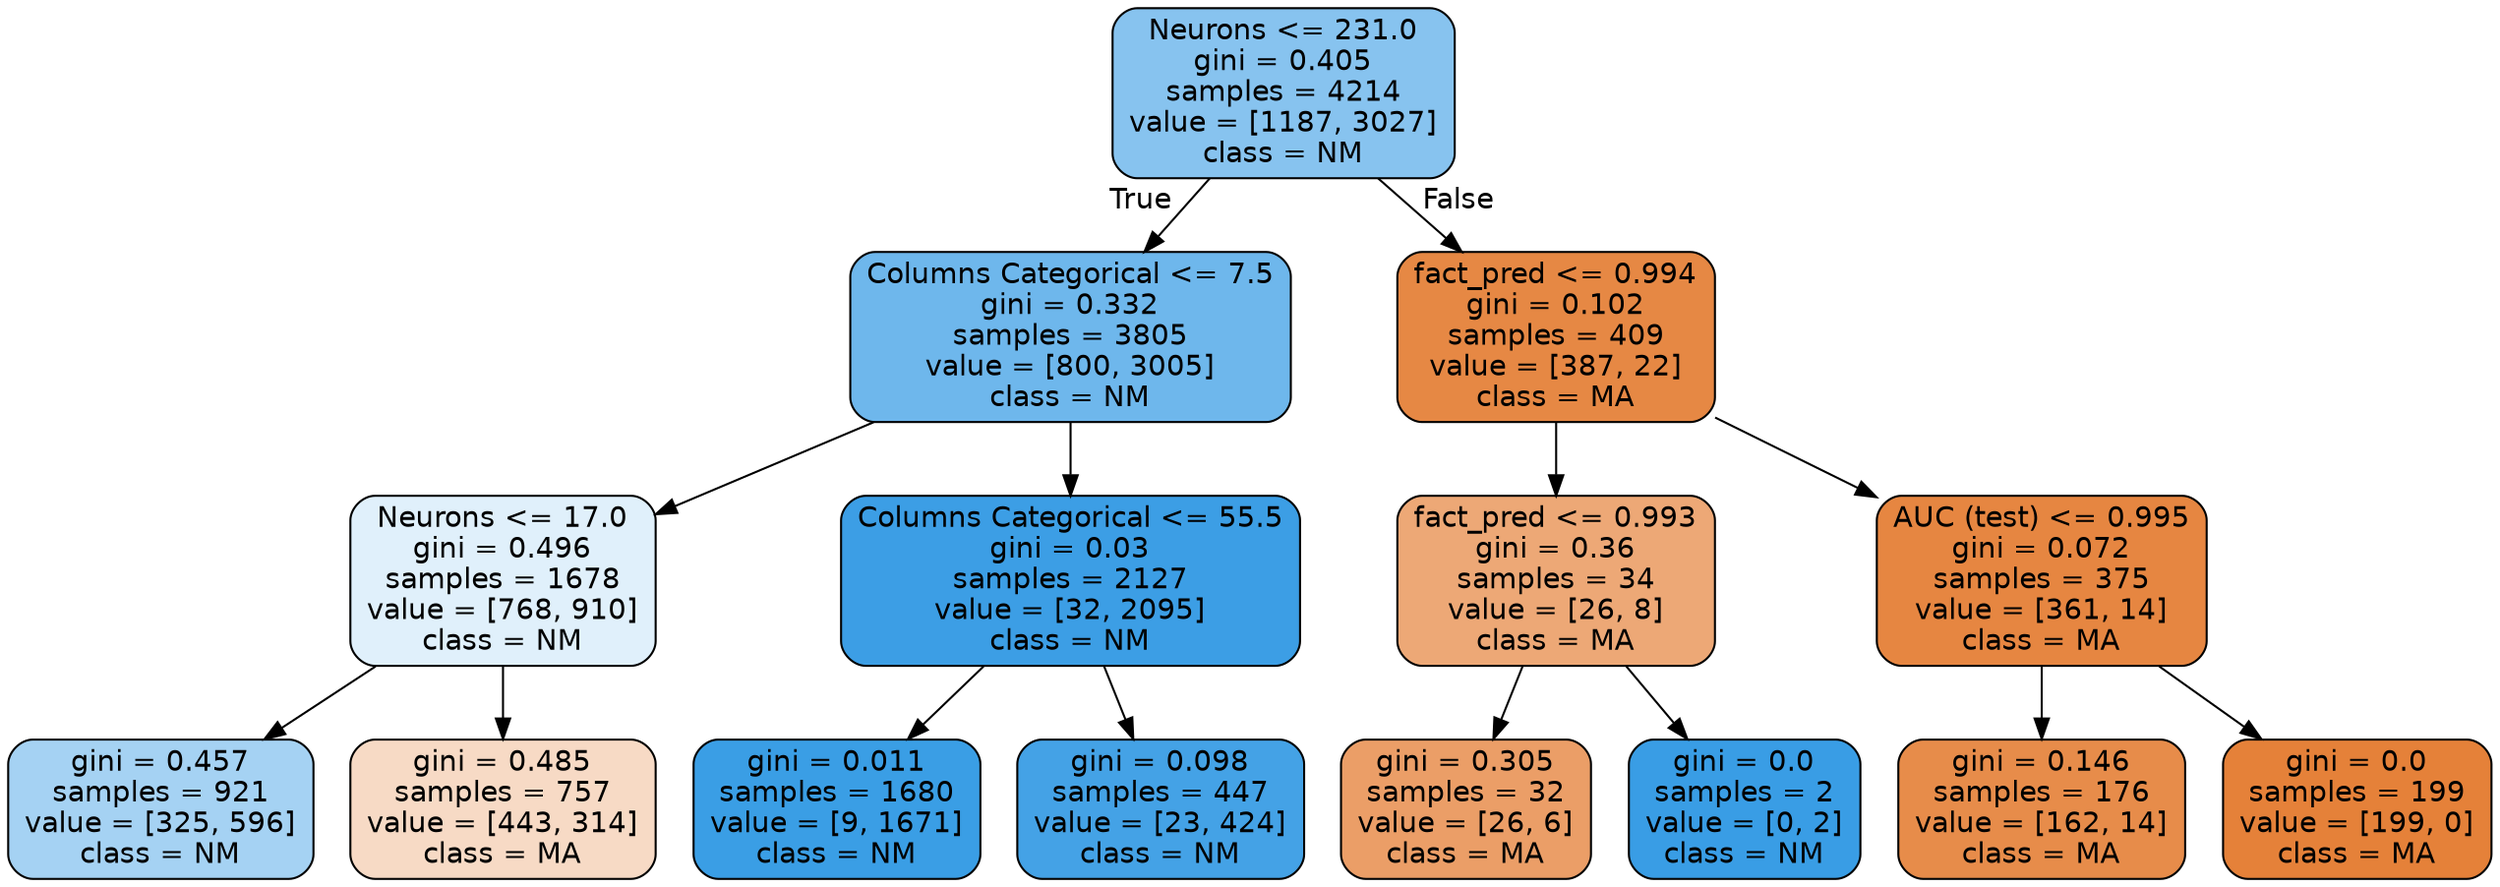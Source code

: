 digraph Tree {
node [shape=box, style="filled, rounded", color="black", fontname=helvetica] ;
edge [fontname=helvetica] ;
0 [label="Neurons <= 231.0\ngini = 0.405\nsamples = 4214\nvalue = [1187, 3027]\nclass = NM", fillcolor="#87c3ef"] ;
1 [label="Columns Categorical <= 7.5\ngini = 0.332\nsamples = 3805\nvalue = [800, 3005]\nclass = NM", fillcolor="#6eb7ec"] ;
0 -> 1 [labeldistance=2.5, labelangle=45, headlabel="True"] ;
2 [label="Neurons <= 17.0\ngini = 0.496\nsamples = 1678\nvalue = [768, 910]\nclass = NM", fillcolor="#e0f0fb"] ;
1 -> 2 ;
3 [label="gini = 0.457\nsamples = 921\nvalue = [325, 596]\nclass = NM", fillcolor="#a5d2f3"] ;
2 -> 3 ;
4 [label="gini = 0.485\nsamples = 757\nvalue = [443, 314]\nclass = MA", fillcolor="#f7dac5"] ;
2 -> 4 ;
5 [label="Columns Categorical <= 55.5\ngini = 0.03\nsamples = 2127\nvalue = [32, 2095]\nclass = NM", fillcolor="#3c9ee5"] ;
1 -> 5 ;
6 [label="gini = 0.011\nsamples = 1680\nvalue = [9, 1671]\nclass = NM", fillcolor="#3a9ee5"] ;
5 -> 6 ;
7 [label="gini = 0.098\nsamples = 447\nvalue = [23, 424]\nclass = NM", fillcolor="#44a2e6"] ;
5 -> 7 ;
8 [label="fact_pred <= 0.994\ngini = 0.102\nsamples = 409\nvalue = [387, 22]\nclass = MA", fillcolor="#e68844"] ;
0 -> 8 [labeldistance=2.5, labelangle=-45, headlabel="False"] ;
9 [label="fact_pred <= 0.993\ngini = 0.36\nsamples = 34\nvalue = [26, 8]\nclass = MA", fillcolor="#eda876"] ;
8 -> 9 ;
10 [label="gini = 0.305\nsamples = 32\nvalue = [26, 6]\nclass = MA", fillcolor="#eb9e67"] ;
9 -> 10 ;
11 [label="gini = 0.0\nsamples = 2\nvalue = [0, 2]\nclass = NM", fillcolor="#399de5"] ;
9 -> 11 ;
12 [label="AUC (test) <= 0.995\ngini = 0.072\nsamples = 375\nvalue = [361, 14]\nclass = MA", fillcolor="#e68641"] ;
8 -> 12 ;
13 [label="gini = 0.146\nsamples = 176\nvalue = [162, 14]\nclass = MA", fillcolor="#e78c4a"] ;
12 -> 13 ;
14 [label="gini = 0.0\nsamples = 199\nvalue = [199, 0]\nclass = MA", fillcolor="#e58139"] ;
12 -> 14 ;
}